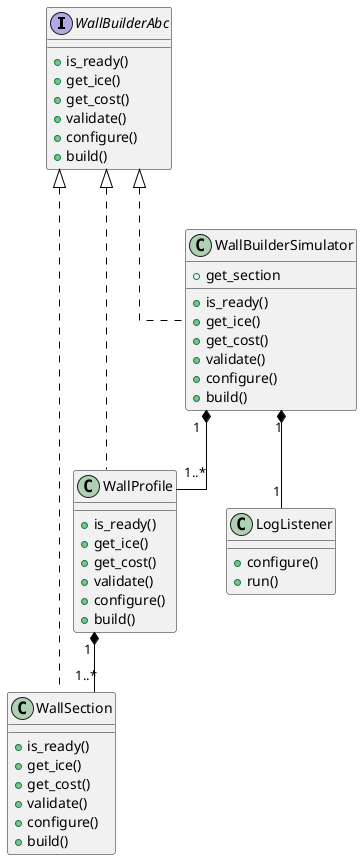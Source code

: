 @startuml
'https://plantuml.com/class-diagram

skinparam {
    PackageStyle Frame
    ArrowColor #000000
    BackgroundColor #ffffff
    BorderColor #b0b0b0
    linetype polyline
    linetype ortho
    nodesep 50
'    ranksep 100
}

interface WallBuilderAbc{
    +is_ready()
    +get_ice()
    +get_cost()
    +validate()
    +configure()
    +build()
}

class WallSection{
    +is_ready()
    +get_ice()
    +get_cost()
    +validate()
    +configure()
    +build()
}

class WallProfile{
    +is_ready()
    +get_ice()
    +get_cost()
    +validate()
    +configure()
    +build()
}

class WallBuilderSimulator{
    +get_section
    +is_ready()
    +get_ice()
    +get_cost()
    +validate()
    +configure()
    +build()
}


class LogListener {
    +configure()
    +run()
}

WallBuilderAbc <|.. WallBuilderSimulator
WallBuilderAbc <|.. WallProfile
WallBuilderAbc <|.. WallSection

WallBuilderSimulator "1" *-- "1" LogListener
WallBuilderSimulator "1" *-- "1..*" WallProfile
WallProfile "1" *-- "1..*" WallSection

@enduml